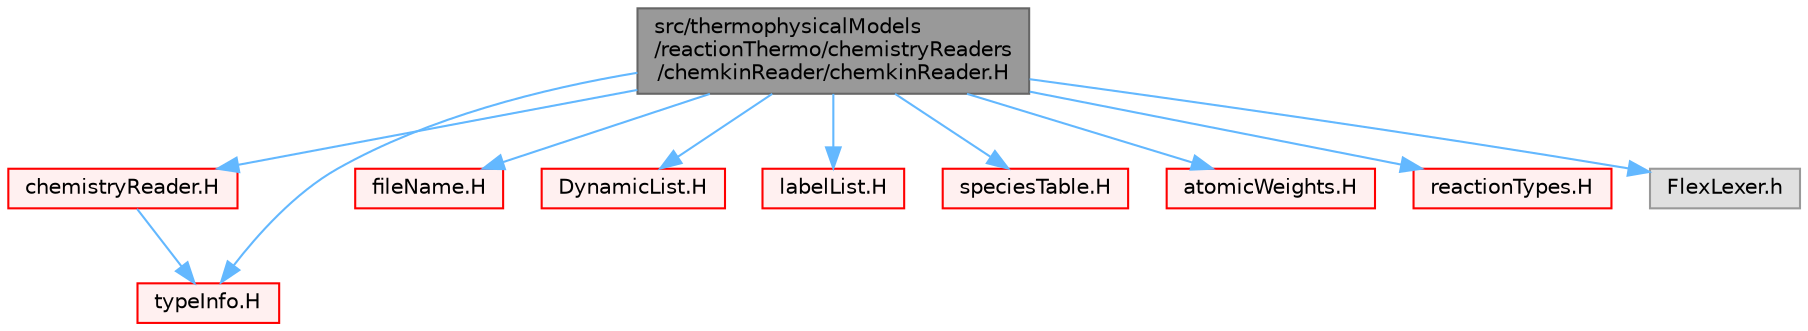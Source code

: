 digraph "src/thermophysicalModels/reactionThermo/chemistryReaders/chemkinReader/chemkinReader.H"
{
 // LATEX_PDF_SIZE
  bgcolor="transparent";
  edge [fontname=Helvetica,fontsize=10,labelfontname=Helvetica,labelfontsize=10];
  node [fontname=Helvetica,fontsize=10,shape=box,height=0.2,width=0.4];
  Node1 [id="Node000001",label="src/thermophysicalModels\l/reactionThermo/chemistryReaders\l/chemkinReader/chemkinReader.H",height=0.2,width=0.4,color="gray40", fillcolor="grey60", style="filled", fontcolor="black",tooltip=" "];
  Node1 -> Node2 [id="edge1_Node000001_Node000002",color="steelblue1",style="solid",tooltip=" "];
  Node2 [id="Node000002",label="chemistryReader.H",height=0.2,width=0.4,color="red", fillcolor="#FFF0F0", style="filled",URL="$chemistryReader_8H.html",tooltip=" "];
  Node2 -> Node3 [id="edge2_Node000002_Node000003",color="steelblue1",style="solid",tooltip=" "];
  Node3 [id="Node000003",label="typeInfo.H",height=0.2,width=0.4,color="red", fillcolor="#FFF0F0", style="filled",URL="$typeInfo_8H.html",tooltip=" "];
  Node1 -> Node47 [id="edge3_Node000001_Node000047",color="steelblue1",style="solid",tooltip=" "];
  Node47 [id="Node000047",label="fileName.H",height=0.2,width=0.4,color="red", fillcolor="#FFF0F0", style="filled",URL="$fileName_8H.html",tooltip=" "];
  Node1 -> Node3 [id="edge4_Node000001_Node000003",color="steelblue1",style="solid",tooltip=" "];
  Node1 -> Node143 [id="edge5_Node000001_Node000143",color="steelblue1",style="solid",tooltip=" "];
  Node143 [id="Node000143",label="DynamicList.H",height=0.2,width=0.4,color="red", fillcolor="#FFF0F0", style="filled",URL="$DynamicList_8H.html",tooltip=" "];
  Node1 -> Node132 [id="edge6_Node000001_Node000132",color="steelblue1",style="solid",tooltip=" "];
  Node132 [id="Node000132",label="labelList.H",height=0.2,width=0.4,color="red", fillcolor="#FFF0F0", style="filled",URL="$labelList_8H.html",tooltip=" "];
  Node1 -> Node98 [id="edge7_Node000001_Node000098",color="steelblue1",style="solid",tooltip=" "];
  Node98 [id="Node000098",label="speciesTable.H",height=0.2,width=0.4,color="red", fillcolor="#FFF0F0", style="filled",URL="$speciesTable_8H.html",tooltip=" "];
  Node1 -> Node182 [id="edge8_Node000001_Node000182",color="steelblue1",style="solid",tooltip=" "];
  Node182 [id="Node000182",label="atomicWeights.H",height=0.2,width=0.4,color="red", fillcolor="#FFF0F0", style="filled",URL="$atomicWeights_8H.html",tooltip=" "];
  Node1 -> Node183 [id="edge9_Node000001_Node000183",color="steelblue1",style="solid",tooltip=" "];
  Node183 [id="Node000183",label="reactionTypes.H",height=0.2,width=0.4,color="red", fillcolor="#FFF0F0", style="filled",URL="$reactionTypes_8H.html",tooltip="Type definitions for reactions."];
  Node1 -> Node241 [id="edge10_Node000001_Node000241",color="steelblue1",style="solid",tooltip=" "];
  Node241 [id="Node000241",label="FlexLexer.h",height=0.2,width=0.4,color="grey60", fillcolor="#E0E0E0", style="filled",tooltip=" "];
}
